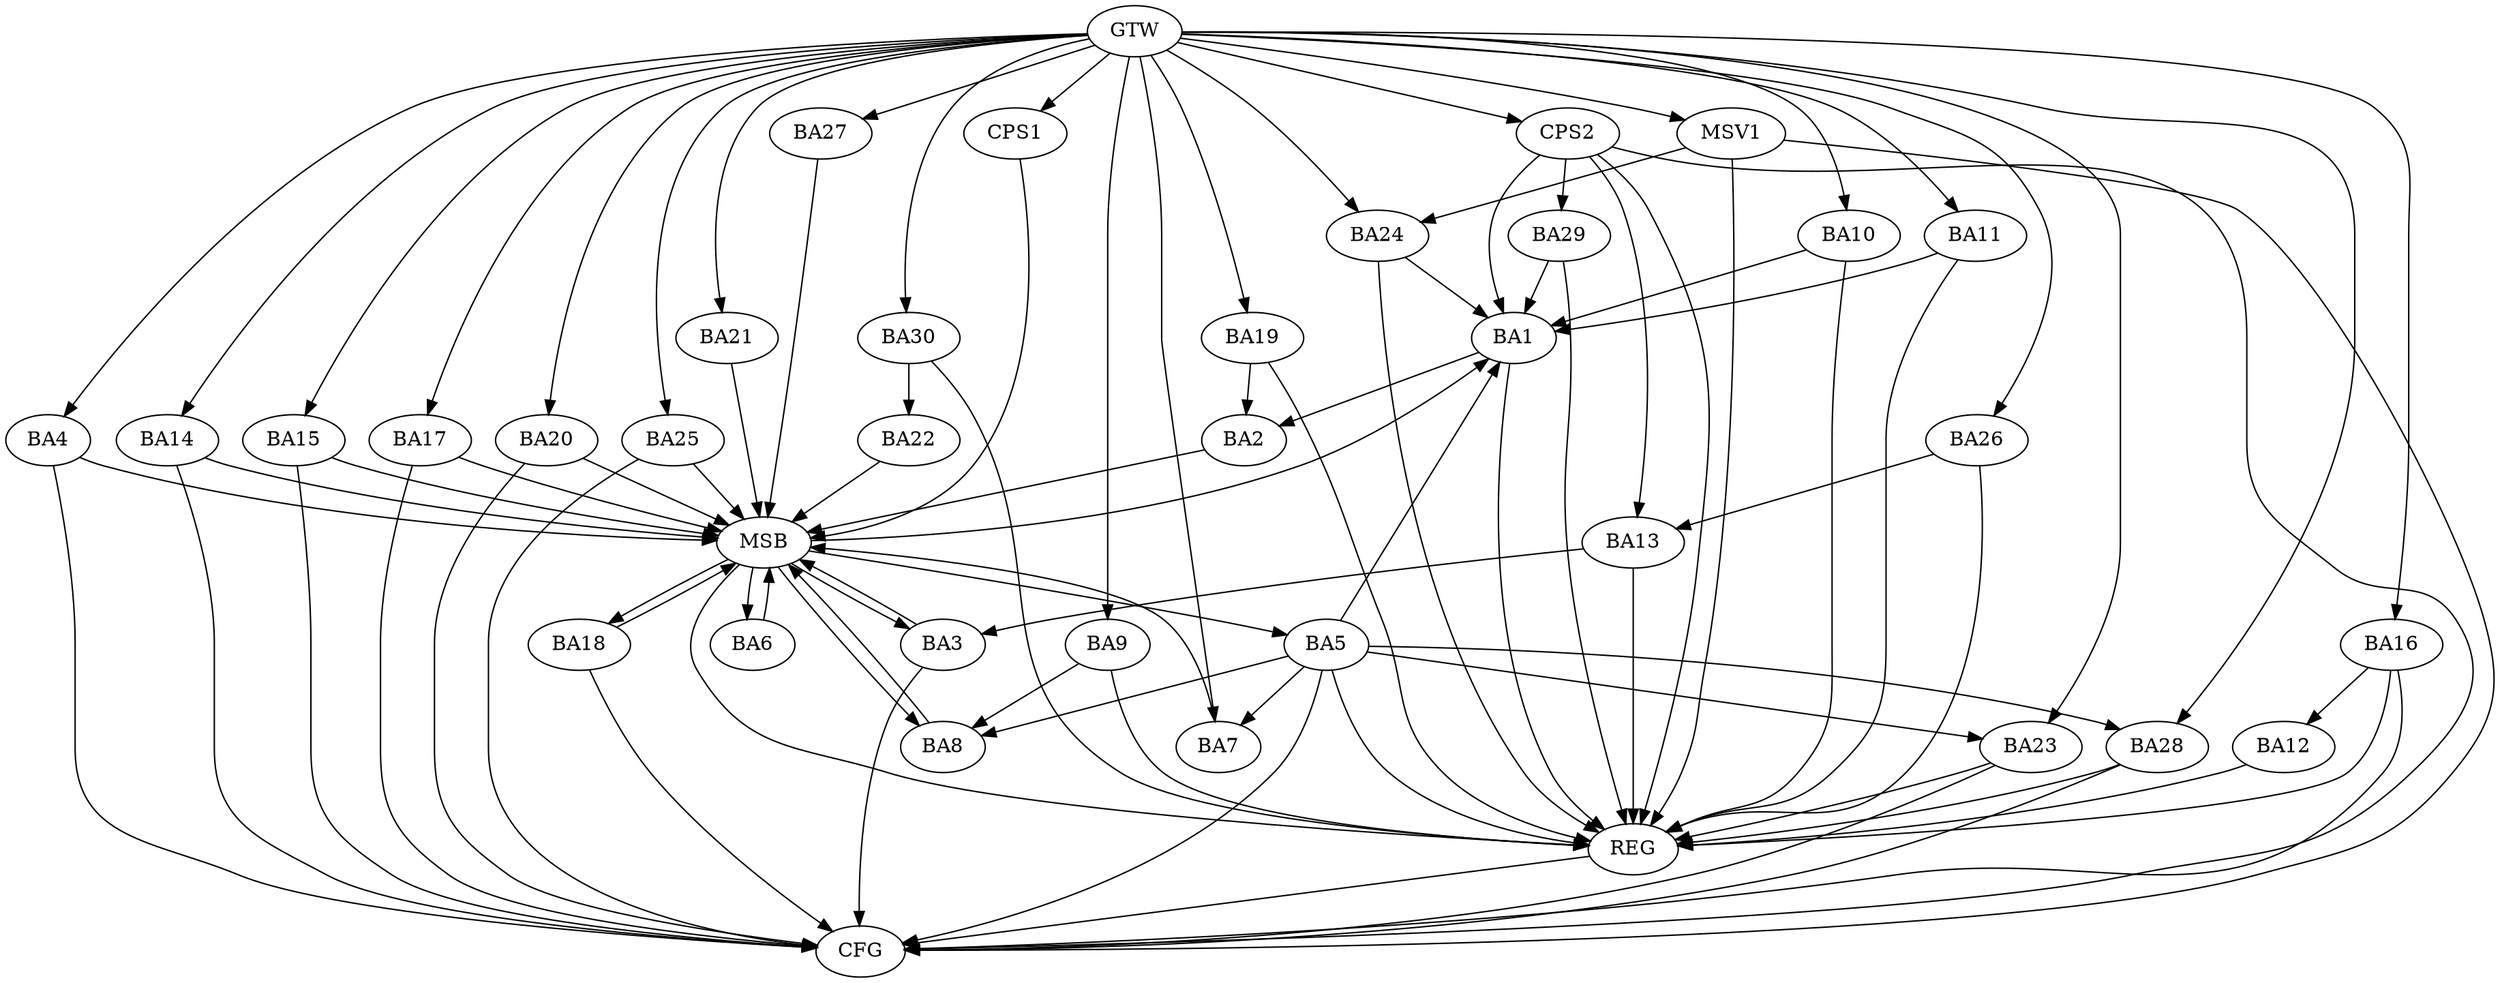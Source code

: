 strict digraph G {
  BA1 [ label="BA1" ];
  BA2 [ label="BA2" ];
  BA3 [ label="BA3" ];
  BA4 [ label="BA4" ];
  BA5 [ label="BA5" ];
  BA6 [ label="BA6" ];
  BA7 [ label="BA7" ];
  BA8 [ label="BA8" ];
  BA9 [ label="BA9" ];
  BA10 [ label="BA10" ];
  BA11 [ label="BA11" ];
  BA12 [ label="BA12" ];
  BA13 [ label="BA13" ];
  BA14 [ label="BA14" ];
  BA15 [ label="BA15" ];
  BA16 [ label="BA16" ];
  BA17 [ label="BA17" ];
  BA18 [ label="BA18" ];
  BA19 [ label="BA19" ];
  BA20 [ label="BA20" ];
  BA21 [ label="BA21" ];
  BA22 [ label="BA22" ];
  BA23 [ label="BA23" ];
  BA24 [ label="BA24" ];
  BA25 [ label="BA25" ];
  BA26 [ label="BA26" ];
  BA27 [ label="BA27" ];
  BA28 [ label="BA28" ];
  BA29 [ label="BA29" ];
  BA30 [ label="BA30" ];
  CPS1 [ label="CPS1" ];
  CPS2 [ label="CPS2" ];
  GTW [ label="GTW" ];
  REG [ label="REG" ];
  MSB [ label="MSB" ];
  CFG [ label="CFG" ];
  MSV1 [ label="MSV1" ];
  BA1 -> BA2;
  BA5 -> BA1;
  BA9 -> BA8;
  BA10 -> BA1;
  BA11 -> BA1;
  BA13 -> BA3;
  BA16 -> BA12;
  BA19 -> BA2;
  BA24 -> BA1;
  BA26 -> BA13;
  BA29 -> BA1;
  BA30 -> BA22;
  CPS2 -> BA1;
  CPS2 -> BA13;
  CPS2 -> BA29;
  GTW -> BA4;
  GTW -> BA7;
  GTW -> BA9;
  GTW -> BA10;
  GTW -> BA11;
  GTW -> BA14;
  GTW -> BA15;
  GTW -> BA16;
  GTW -> BA17;
  GTW -> BA19;
  GTW -> BA20;
  GTW -> BA21;
  GTW -> BA23;
  GTW -> BA24;
  GTW -> BA25;
  GTW -> BA26;
  GTW -> BA27;
  GTW -> BA28;
  GTW -> BA30;
  GTW -> CPS1;
  GTW -> CPS2;
  BA1 -> REG;
  BA5 -> REG;
  BA9 -> REG;
  BA10 -> REG;
  BA11 -> REG;
  BA12 -> REG;
  BA13 -> REG;
  BA16 -> REG;
  BA19 -> REG;
  BA23 -> REG;
  BA24 -> REG;
  BA26 -> REG;
  BA28 -> REG;
  BA29 -> REG;
  BA30 -> REG;
  CPS2 -> REG;
  BA2 -> MSB;
  MSB -> BA1;
  MSB -> REG;
  BA3 -> MSB;
  BA4 -> MSB;
  BA6 -> MSB;
  MSB -> BA5;
  BA7 -> MSB;
  BA8 -> MSB;
  MSB -> BA3;
  BA14 -> MSB;
  MSB -> BA8;
  BA15 -> MSB;
  BA17 -> MSB;
  BA18 -> MSB;
  BA20 -> MSB;
  BA21 -> MSB;
  BA22 -> MSB;
  MSB -> BA18;
  BA25 -> MSB;
  BA27 -> MSB;
  CPS1 -> MSB;
  MSB -> BA6;
  BA14 -> CFG;
  BA28 -> CFG;
  BA20 -> CFG;
  BA18 -> CFG;
  BA4 -> CFG;
  BA23 -> CFG;
  BA16 -> CFG;
  CPS2 -> CFG;
  BA5 -> CFG;
  BA15 -> CFG;
  BA3 -> CFG;
  BA17 -> CFG;
  BA25 -> CFG;
  REG -> CFG;
  BA5 -> BA23;
  BA5 -> BA8;
  BA5 -> BA28;
  BA5 -> BA7;
  MSV1 -> BA24;
  GTW -> MSV1;
  MSV1 -> REG;
  MSV1 -> CFG;
}
